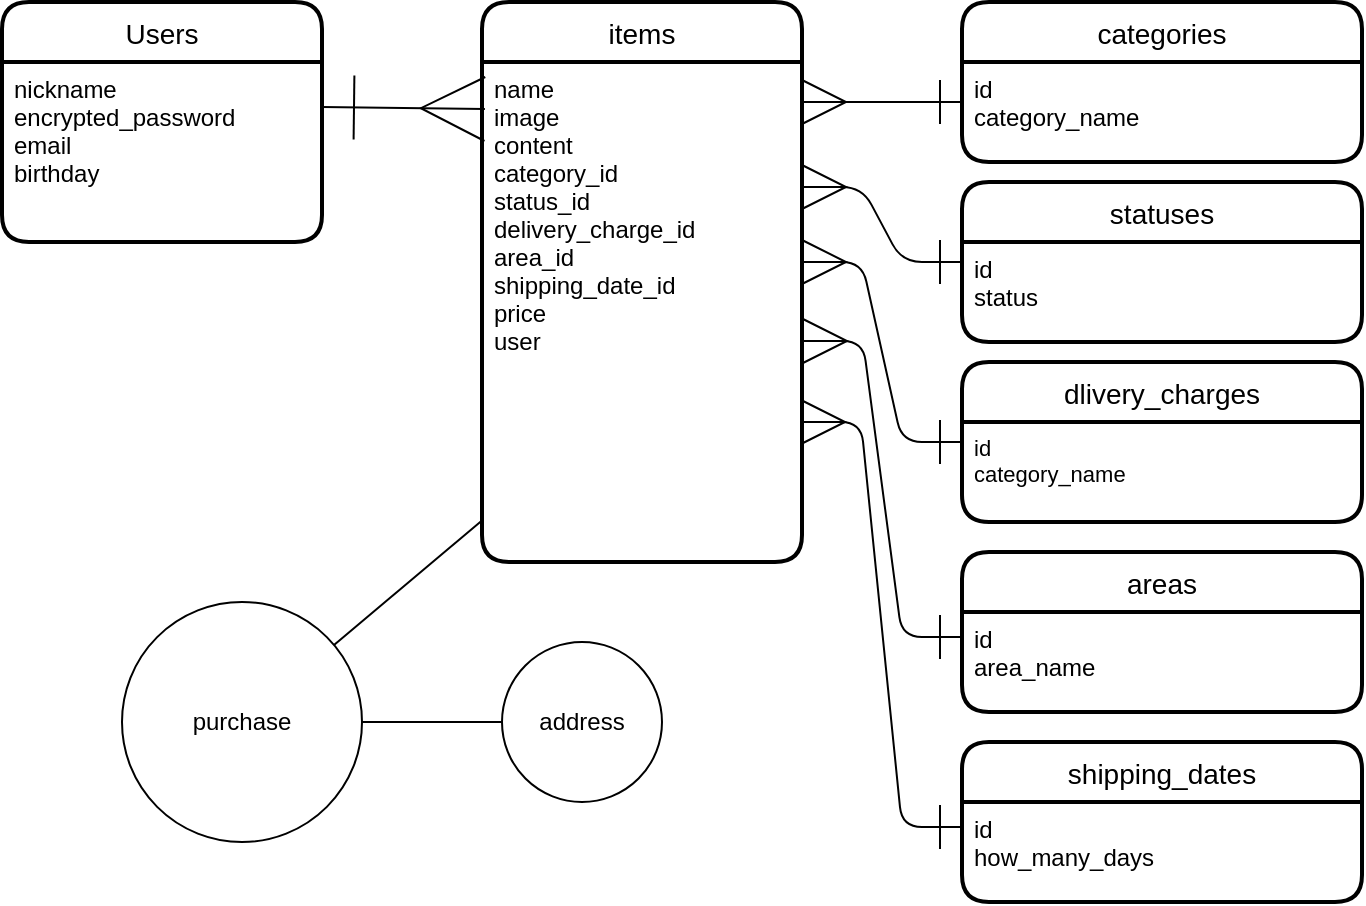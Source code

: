 <mxfile>
    <diagram id="AU_ghArPjFI4LuxpX8iZ" name="ページ1">
        <mxGraphModel dx="664" dy="680" grid="1" gridSize="10" guides="1" tooltips="1" connect="1" arrows="1" fold="1" page="1" pageScale="1" pageWidth="827" pageHeight="1169" math="0" shadow="0">
            <root>
                <mxCell id="0"/>
                <mxCell id="1" parent="0"/>
                <mxCell id="2" value="Users" style="swimlane;childLayout=stackLayout;horizontal=1;startSize=30;horizontalStack=0;rounded=1;fontSize=14;fontStyle=0;strokeWidth=2;resizeParent=0;resizeLast=1;shadow=0;dashed=0;align=center;" vertex="1" parent="1">
                    <mxGeometry x="40" y="80" width="160" height="120" as="geometry"/>
                </mxCell>
                <mxCell id="3" value="nickname&#10;encrypted_password&#10;email&#10;birthday" style="align=left;strokeColor=none;fillColor=none;spacingLeft=4;fontSize=12;verticalAlign=top;resizable=0;rotatable=0;part=1;" vertex="1" parent="2">
                    <mxGeometry y="30" width="160" height="90" as="geometry"/>
                </mxCell>
                <mxCell id="4" value="items" style="swimlane;childLayout=stackLayout;horizontal=1;startSize=30;horizontalStack=0;rounded=1;fontSize=14;fontStyle=0;strokeWidth=2;resizeParent=0;resizeLast=1;shadow=0;dashed=0;align=center;" vertex="1" parent="1">
                    <mxGeometry x="280" y="80" width="160" height="280" as="geometry"/>
                </mxCell>
                <mxCell id="5" value="name&#10;image&#10;content&#10;category_id&#10;status_id&#10;delivery_charge_id&#10;area_id&#10;shipping_date_id&#10;price&#10;user" style="align=left;strokeColor=none;fillColor=none;spacingLeft=4;fontSize=12;verticalAlign=top;resizable=0;rotatable=0;part=1;" vertex="1" parent="4">
                    <mxGeometry y="30" width="160" height="250" as="geometry"/>
                </mxCell>
                <mxCell id="6" style="edgeStyle=none;html=1;exitX=1;exitY=0.25;exitDx=0;exitDy=0;endArrow=ERmany;endFill=0;endSize=30;startArrow=ERone;startFill=0;startSize=30;entryX=0.009;entryY=0.094;entryDx=0;entryDy=0;entryPerimeter=0;" edge="1" parent="1" source="3" target="5">
                    <mxGeometry relative="1" as="geometry">
                        <mxPoint x="270" y="133" as="targetPoint"/>
                        <Array as="points"/>
                    </mxGeometry>
                </mxCell>
                <mxCell id="9" value="purchase" style="ellipse;whiteSpace=wrap;html=1;align=center;" vertex="1" parent="1">
                    <mxGeometry x="100" y="380" width="120" height="120" as="geometry"/>
                </mxCell>
                <mxCell id="10" value="address" style="ellipse;whiteSpace=wrap;html=1;align=center;" vertex="1" parent="1">
                    <mxGeometry x="290" y="400" width="80" height="80" as="geometry"/>
                </mxCell>
                <mxCell id="11" value="" style="line;strokeWidth=1;rotatable=0;dashed=0;labelPosition=right;align=left;verticalAlign=middle;spacingTop=0;spacingLeft=6;points=[];portConstraint=eastwest;" vertex="1" parent="1">
                    <mxGeometry x="220" y="435" width="70" height="10" as="geometry"/>
                </mxCell>
                <mxCell id="14" value="" style="endArrow=none;html=1;startSize=30;endSize=30;entryX=0;entryY=0.917;entryDx=0;entryDy=0;entryPerimeter=0;" edge="1" parent="1" source="9" target="5">
                    <mxGeometry width="50" height="50" relative="1" as="geometry">
                        <mxPoint x="320" y="270" as="sourcePoint"/>
                        <mxPoint x="370" y="220" as="targetPoint"/>
                        <Array as="points"/>
                    </mxGeometry>
                </mxCell>
                <mxCell id="16" value="categories" style="swimlane;childLayout=stackLayout;horizontal=1;startSize=30;horizontalStack=0;rounded=1;fontSize=14;fontStyle=0;strokeWidth=2;resizeParent=0;resizeLast=1;shadow=0;dashed=0;align=center;" vertex="1" parent="1">
                    <mxGeometry x="520" y="80" width="200" height="80" as="geometry"/>
                </mxCell>
                <mxCell id="17" value="id&#10;category_name" style="align=left;strokeColor=none;fillColor=none;spacingLeft=4;fontSize=12;verticalAlign=top;resizable=0;rotatable=0;part=1;" vertex="1" parent="16">
                    <mxGeometry y="30" width="200" height="50" as="geometry"/>
                </mxCell>
                <mxCell id="18" style="edgeStyle=none;html=1;startArrow=ERmany;startFill=0;endArrow=ERone;endFill=0;startSize=20;endSize=20;" edge="1" parent="1">
                    <mxGeometry relative="1" as="geometry">
                        <mxPoint x="440" y="130" as="sourcePoint"/>
                        <mxPoint x="520" y="130" as="targetPoint"/>
                    </mxGeometry>
                </mxCell>
                <mxCell id="19" value="statuses" style="swimlane;childLayout=stackLayout;horizontal=1;startSize=30;horizontalStack=0;rounded=1;fontSize=14;fontStyle=0;strokeWidth=2;resizeParent=0;resizeLast=1;shadow=0;dashed=0;align=center;" vertex="1" parent="1">
                    <mxGeometry x="520" y="170" width="200" height="80" as="geometry"/>
                </mxCell>
                <mxCell id="20" value="id&#10;status" style="align=left;strokeColor=none;fillColor=none;spacingLeft=4;fontSize=12;verticalAlign=top;resizable=0;rotatable=0;part=1;" vertex="1" parent="19">
                    <mxGeometry y="30" width="200" height="50" as="geometry"/>
                </mxCell>
                <mxCell id="21" value="dlivery_charges" style="swimlane;childLayout=stackLayout;horizontal=1;startSize=30;horizontalStack=0;rounded=1;fontSize=14;fontStyle=0;strokeWidth=2;resizeParent=0;resizeLast=1;shadow=0;dashed=0;align=center;" vertex="1" parent="1">
                    <mxGeometry x="520" y="260" width="200" height="80" as="geometry"/>
                </mxCell>
                <mxCell id="22" value="id&#10;category_name" style="align=left;strokeColor=none;fillColor=none;spacingLeft=4;fontSize=11;verticalAlign=top;resizable=0;rotatable=0;part=1;" vertex="1" parent="21">
                    <mxGeometry y="30" width="200" height="50" as="geometry"/>
                </mxCell>
                <mxCell id="23" value="areas" style="swimlane;childLayout=stackLayout;horizontal=1;startSize=30;horizontalStack=0;rounded=1;fontSize=14;fontStyle=0;strokeWidth=2;resizeParent=0;resizeLast=1;shadow=0;dashed=0;align=center;" vertex="1" parent="1">
                    <mxGeometry x="520" y="355" width="200" height="80" as="geometry"/>
                </mxCell>
                <mxCell id="24" value="id&#10;area_name" style="align=left;strokeColor=none;fillColor=none;spacingLeft=4;fontSize=12;verticalAlign=top;resizable=0;rotatable=0;part=1;" vertex="1" parent="23">
                    <mxGeometry y="30" width="200" height="50" as="geometry"/>
                </mxCell>
                <mxCell id="26" value="shipping_dates" style="swimlane;childLayout=stackLayout;horizontal=1;startSize=30;horizontalStack=0;rounded=1;fontSize=14;fontStyle=0;strokeWidth=2;resizeParent=0;resizeLast=1;shadow=0;dashed=0;align=center;" vertex="1" parent="1">
                    <mxGeometry x="520" y="450" width="200" height="80" as="geometry"/>
                </mxCell>
                <mxCell id="27" value="id&#10;how_many_days" style="align=left;strokeColor=none;fillColor=none;spacingLeft=4;fontSize=12;verticalAlign=top;resizable=0;rotatable=0;part=1;" vertex="1" parent="26">
                    <mxGeometry y="30" width="200" height="50" as="geometry"/>
                </mxCell>
                <mxCell id="29" value="" style="edgeStyle=entityRelationEdgeStyle;fontSize=12;html=1;endArrow=ERone;startSize=20;endSize=20;entryX=0;entryY=0.5;entryDx=0;entryDy=0;exitX=1;exitY=0.25;exitDx=0;exitDy=0;startArrow=ERmany;startFill=0;endFill=0;" edge="1" parent="1" source="5" target="19">
                    <mxGeometry width="100" height="100" relative="1" as="geometry">
                        <mxPoint x="370" y="300" as="sourcePoint"/>
                        <mxPoint x="470" y="200" as="targetPoint"/>
                    </mxGeometry>
                </mxCell>
                <mxCell id="31" value="" style="edgeStyle=entityRelationEdgeStyle;fontSize=12;html=1;endArrow=ERone;startSize=20;endSize=20;entryX=0;entryY=0.5;entryDx=0;entryDy=0;exitX=1;exitY=0.4;exitDx=0;exitDy=0;startArrow=ERmany;startFill=0;endFill=0;exitPerimeter=0;" edge="1" parent="1" source="5" target="21">
                    <mxGeometry width="100" height="100" relative="1" as="geometry">
                        <mxPoint x="439.52" y="215.45" as="sourcePoint"/>
                        <mxPoint x="520" y="250" as="targetPoint"/>
                    </mxGeometry>
                </mxCell>
                <mxCell id="32" value="" style="edgeStyle=entityRelationEdgeStyle;fontSize=12;html=1;endArrow=ERone;startSize=20;endSize=20;entryX=0;entryY=0.25;entryDx=0;entryDy=0;exitX=1.003;exitY=0.558;exitDx=0;exitDy=0;startArrow=ERmany;startFill=0;endFill=0;exitPerimeter=0;" edge="1" parent="1" source="5" target="24">
                    <mxGeometry width="100" height="100" relative="1" as="geometry">
                        <mxPoint x="439.52" y="260.0" as="sourcePoint"/>
                        <mxPoint x="520" y="294.55" as="targetPoint"/>
                    </mxGeometry>
                </mxCell>
                <mxCell id="33" value="" style="edgeStyle=entityRelationEdgeStyle;fontSize=12;html=1;endArrow=ERone;startSize=20;endSize=20;entryX=0;entryY=0.25;entryDx=0;entryDy=0;exitX=0.997;exitY=0.385;exitDx=0;exitDy=0;exitPerimeter=0;startArrow=ERmany;startFill=0;endFill=0;" edge="1" parent="1" target="27">
                    <mxGeometry width="100" height="100" relative="1" as="geometry">
                        <mxPoint x="439.52" y="290.0" as="sourcePoint"/>
                        <mxPoint x="520" y="324.55" as="targetPoint"/>
                    </mxGeometry>
                </mxCell>
            </root>
        </mxGraphModel>
    </diagram>
</mxfile>